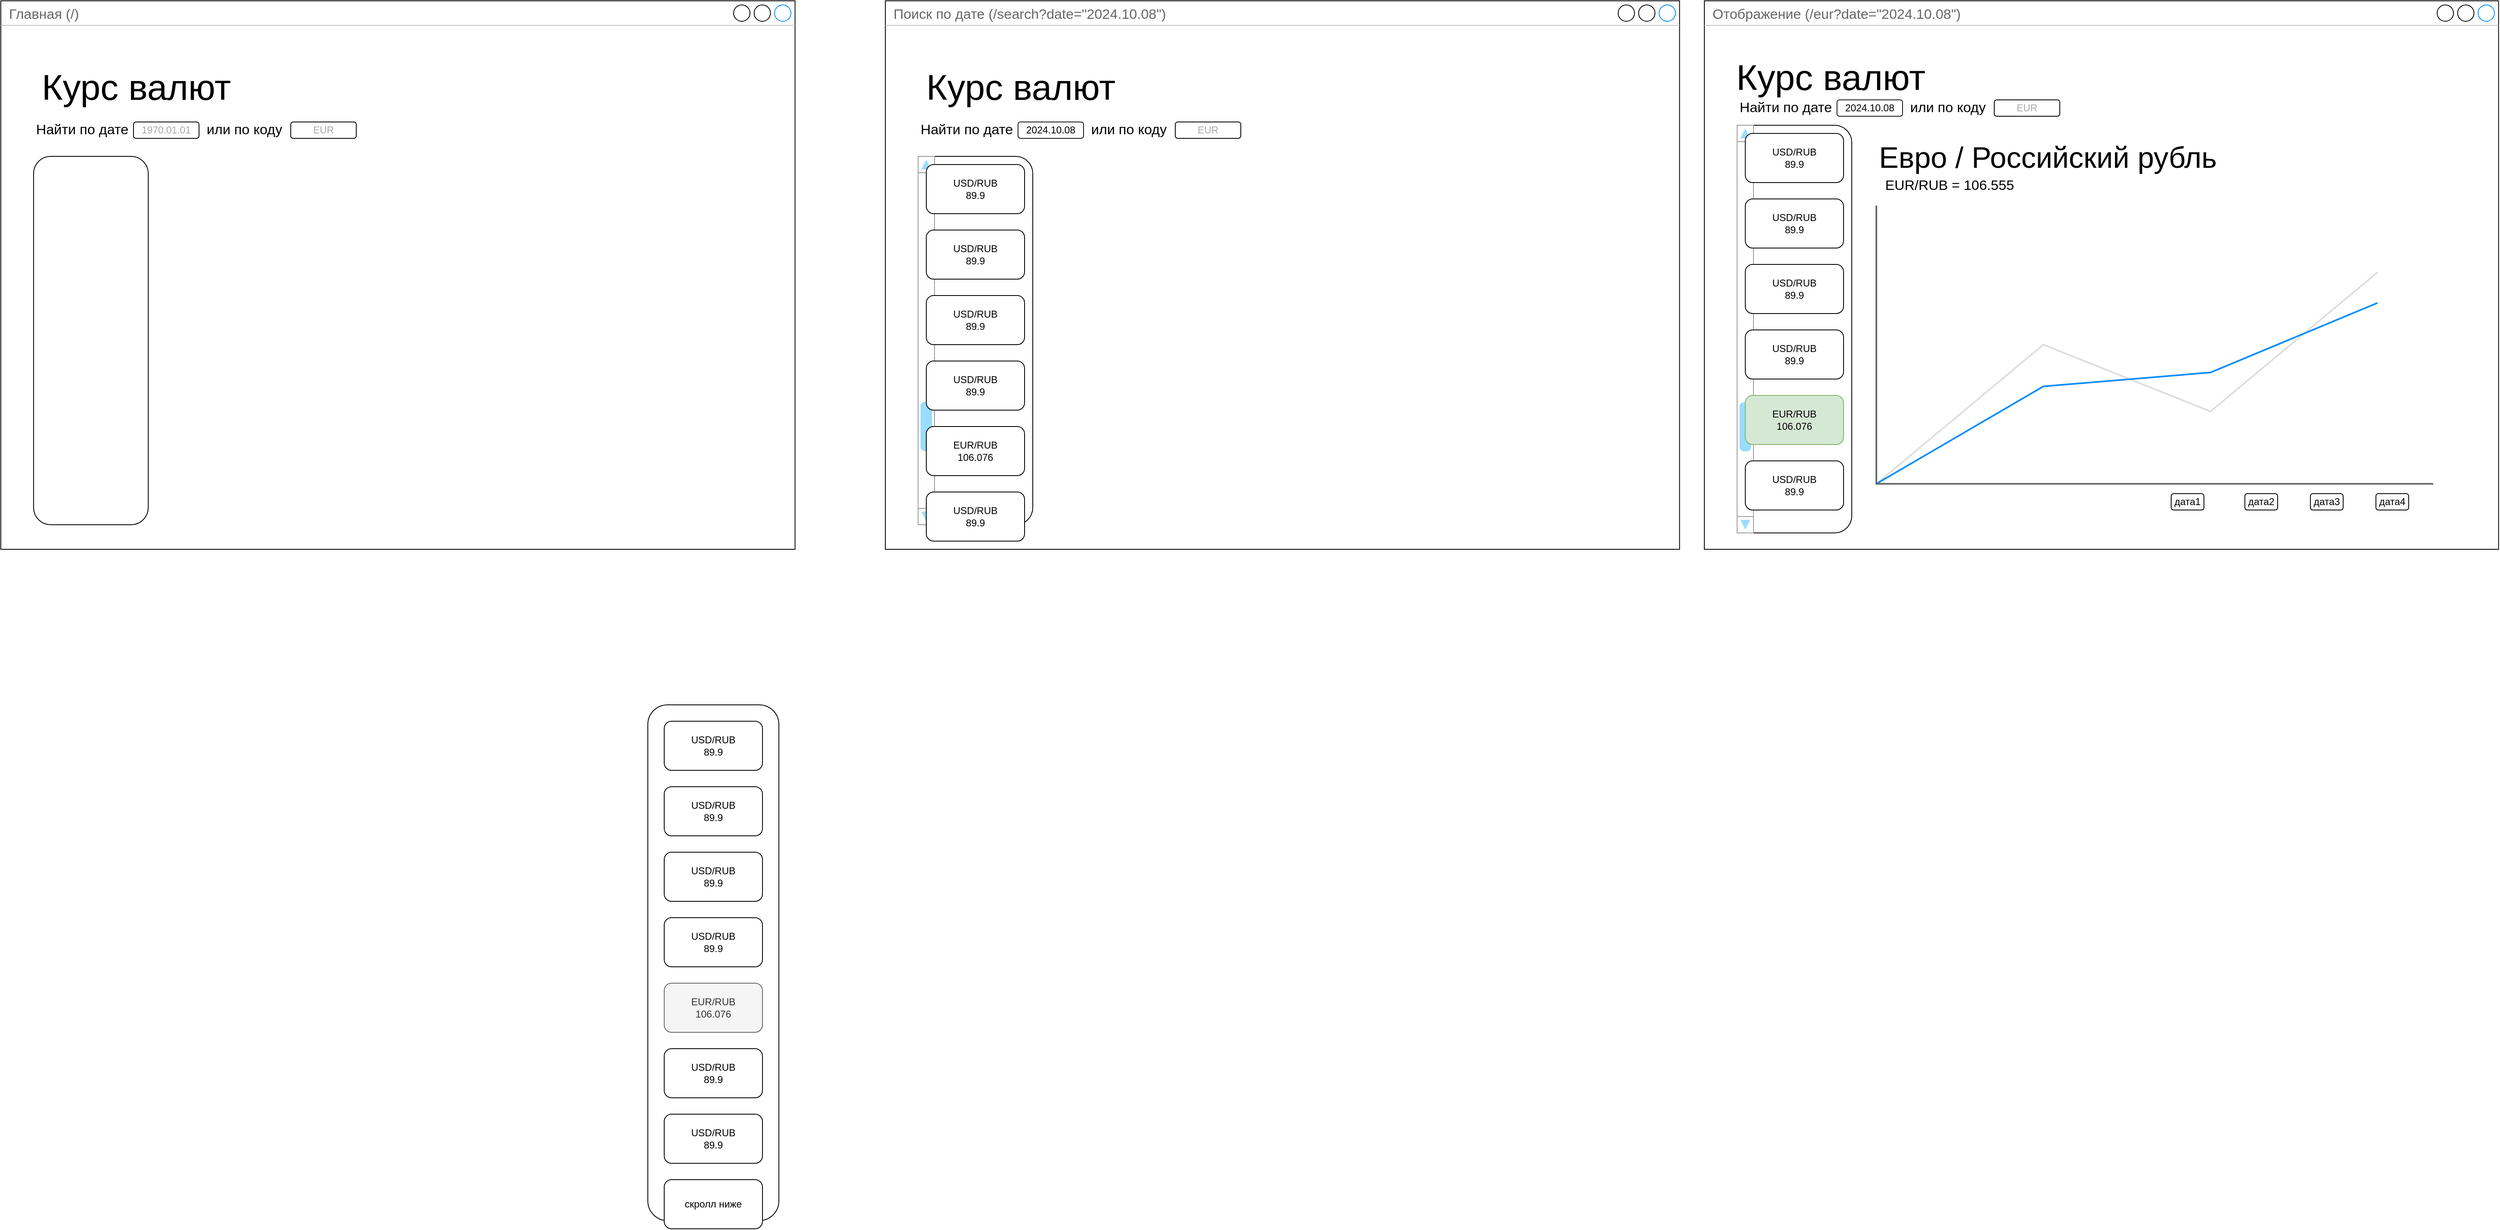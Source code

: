<mxfile version="24.7.17">
  <diagram name="Page-1" id="2cc2dc42-3aac-f2a9-1cec-7a8b7cbee084">
    <mxGraphModel dx="3187" dy="1858" grid="1" gridSize="10" guides="1" tooltips="1" connect="1" arrows="1" fold="1" page="1" pageScale="1" pageWidth="1100" pageHeight="850" background="none" math="0" shadow="0">
      <root>
        <mxCell id="0" />
        <mxCell id="1" parent="0" />
        <mxCell id="kEUkBG7BpFwua_Kbx91v-36" value="Поиск по дате (/search?date=&quot;2024.10.08&quot;)" style="strokeWidth=1;shadow=0;dashed=0;align=center;html=1;shape=mxgraph.mockup.containers.window;align=left;verticalAlign=top;spacingLeft=8;strokeColor2=#008cff;strokeColor3=#c4c4c4;fontColor=#666666;mainText=;fontSize=17;labelBackgroundColor=none;whiteSpace=wrap;" vertex="1" parent="1">
          <mxGeometry x="1120" y="40" width="969.74" height="670" as="geometry" />
        </mxCell>
        <mxCell id="kEUkBG7BpFwua_Kbx91v-37" value="&lt;font style=&quot;font-size: 44px;&quot;&gt;Курс валют&lt;/font&gt;" style="text;html=1;align=center;verticalAlign=middle;resizable=0;points=[];autosize=1;strokeColor=none;fillColor=none;" vertex="1" parent="1">
          <mxGeometry x="1160" y="111" width="250" height="70" as="geometry" />
        </mxCell>
        <mxCell id="kEUkBG7BpFwua_Kbx91v-50" value="" style="rounded=1;whiteSpace=wrap;html=1;" vertex="1" parent="1">
          <mxGeometry x="830" y="900" width="160" height="630" as="geometry" />
        </mxCell>
        <mxCell id="kEUkBG7BpFwua_Kbx91v-51" value="USD/RUB&lt;br&gt;89.9" style="rounded=1;whiteSpace=wrap;html=1;" vertex="1" parent="1">
          <mxGeometry x="850" y="920" width="120" height="60" as="geometry" />
        </mxCell>
        <mxCell id="kEUkBG7BpFwua_Kbx91v-52" value="USD/RUB&lt;br&gt;89.9" style="rounded=1;whiteSpace=wrap;html=1;" vertex="1" parent="1">
          <mxGeometry x="850" y="1000" width="120" height="60" as="geometry" />
        </mxCell>
        <mxCell id="kEUkBG7BpFwua_Kbx91v-53" value="USD/RUB&lt;br&gt;89.9" style="rounded=1;whiteSpace=wrap;html=1;" vertex="1" parent="1">
          <mxGeometry x="850" y="1080" width="120" height="60" as="geometry" />
        </mxCell>
        <mxCell id="kEUkBG7BpFwua_Kbx91v-54" value="USD/RUB&lt;br&gt;89.9" style="rounded=1;whiteSpace=wrap;html=1;" vertex="1" parent="1">
          <mxGeometry x="850" y="1160" width="120" height="60" as="geometry" />
        </mxCell>
        <mxCell id="kEUkBG7BpFwua_Kbx91v-55" value="EUR/RUB&lt;br&gt;106.076" style="rounded=1;whiteSpace=wrap;html=1;fillColor=#f5f5f5;strokeColor=#666666;fontColor=#333333;" vertex="1" parent="1">
          <mxGeometry x="850" y="1240" width="120" height="60" as="geometry" />
        </mxCell>
        <mxCell id="kEUkBG7BpFwua_Kbx91v-56" value="USD/RUB&lt;br&gt;89.9" style="rounded=1;whiteSpace=wrap;html=1;" vertex="1" parent="1">
          <mxGeometry x="850" y="1320" width="120" height="60" as="geometry" />
        </mxCell>
        <mxCell id="kEUkBG7BpFwua_Kbx91v-57" value="USD/RUB&lt;br&gt;89.9" style="rounded=1;whiteSpace=wrap;html=1;" vertex="1" parent="1">
          <mxGeometry x="850" y="1400" width="120" height="60" as="geometry" />
        </mxCell>
        <mxCell id="kEUkBG7BpFwua_Kbx91v-58" value="скролл ниже" style="rounded=1;whiteSpace=wrap;html=1;" vertex="1" parent="1">
          <mxGeometry x="850" y="1480" width="120" height="60" as="geometry" />
        </mxCell>
        <mxCell id="kEUkBG7BpFwua_Kbx91v-59" value="&lt;font style=&quot;font-size: 17px;&quot;&gt;Найти по дате&lt;/font&gt;" style="text;html=1;align=center;verticalAlign=middle;resizable=0;points=[];autosize=1;strokeColor=none;fillColor=none;" vertex="1" parent="1">
          <mxGeometry x="1149" y="183" width="140" height="30" as="geometry" />
        </mxCell>
        <mxCell id="kEUkBG7BpFwua_Kbx91v-60" value="&lt;font style=&quot;font-size: 17px;&quot;&gt;или по коду&lt;/font&gt;" style="text;html=1;align=center;verticalAlign=middle;resizable=0;points=[];autosize=1;strokeColor=none;fillColor=none;" vertex="1" parent="1">
          <mxGeometry x="1357" y="183" width="120" height="30" as="geometry" />
        </mxCell>
        <mxCell id="kEUkBG7BpFwua_Kbx91v-61" value="&lt;font color=&quot;#a8a8a8&quot;&gt;EUR&lt;/font&gt;" style="rounded=1;whiteSpace=wrap;html=1;" vertex="1" parent="1">
          <mxGeometry x="1474" y="188" width="80" height="20" as="geometry" />
        </mxCell>
        <mxCell id="kEUkBG7BpFwua_Kbx91v-62" value="2024.10.08" style="rounded=1;whiteSpace=wrap;html=1;strokeColor=#141414;" vertex="1" parent="1">
          <mxGeometry x="1282" y="188" width="80" height="20" as="geometry" />
        </mxCell>
        <mxCell id="kEUkBG7BpFwua_Kbx91v-63" value="" style="rounded=1;whiteSpace=wrap;html=1;" vertex="1" parent="1">
          <mxGeometry x="1160" y="230" width="140" height="450" as="geometry" />
        </mxCell>
        <mxCell id="kEUkBG7BpFwua_Kbx91v-65" value="Главная (/)" style="strokeWidth=1;shadow=0;dashed=0;align=center;html=1;shape=mxgraph.mockup.containers.window;align=left;verticalAlign=top;spacingLeft=8;strokeColor2=#008cff;strokeColor3=#c4c4c4;fontColor=#666666;mainText=;fontSize=17;labelBackgroundColor=none;whiteSpace=wrap;" vertex="1" parent="1">
          <mxGeometry x="40" y="40" width="969.74" height="670" as="geometry" />
        </mxCell>
        <mxCell id="kEUkBG7BpFwua_Kbx91v-66" value="&lt;font style=&quot;font-size: 44px;&quot;&gt;Курс валют&lt;/font&gt;" style="text;html=1;align=center;verticalAlign=middle;resizable=0;points=[];autosize=1;strokeColor=none;fillColor=none;" vertex="1" parent="1">
          <mxGeometry x="80" y="111" width="250" height="70" as="geometry" />
        </mxCell>
        <mxCell id="kEUkBG7BpFwua_Kbx91v-67" value="&lt;font style=&quot;font-size: 17px;&quot;&gt;Найти по дате&lt;/font&gt;" style="text;html=1;align=center;verticalAlign=middle;resizable=0;points=[];autosize=1;strokeColor=none;fillColor=none;" vertex="1" parent="1">
          <mxGeometry x="69" y="183" width="140" height="30" as="geometry" />
        </mxCell>
        <mxCell id="kEUkBG7BpFwua_Kbx91v-68" value="&lt;font style=&quot;font-size: 17px;&quot;&gt;или по коду&lt;/font&gt;" style="text;html=1;align=center;verticalAlign=middle;resizable=0;points=[];autosize=1;strokeColor=none;fillColor=none;" vertex="1" parent="1">
          <mxGeometry x="277" y="183" width="120" height="30" as="geometry" />
        </mxCell>
        <mxCell id="kEUkBG7BpFwua_Kbx91v-69" value="&lt;font color=&quot;#a8a8a8&quot;&gt;EUR&lt;/font&gt;" style="rounded=1;whiteSpace=wrap;html=1;" vertex="1" parent="1">
          <mxGeometry x="394" y="188" width="80" height="20" as="geometry" />
        </mxCell>
        <mxCell id="kEUkBG7BpFwua_Kbx91v-70" value="&lt;font color=&quot;#a8a8a8&quot;&gt;1970.01.01&lt;/font&gt;" style="rounded=1;whiteSpace=wrap;html=1;" vertex="1" parent="1">
          <mxGeometry x="202" y="188" width="80" height="20" as="geometry" />
        </mxCell>
        <mxCell id="kEUkBG7BpFwua_Kbx91v-71" value="" style="rounded=1;whiteSpace=wrap;html=1;" vertex="1" parent="1">
          <mxGeometry x="80" y="230" width="140" height="450" as="geometry" />
        </mxCell>
        <mxCell id="kEUkBG7BpFwua_Kbx91v-79" value="" style="verticalLabelPosition=bottom;shadow=0;dashed=0;align=center;html=1;verticalAlign=top;strokeWidth=1;shape=mxgraph.mockup.navigation.scrollBar;strokeColor=#999999;barPos=20;fillColor2=#99ddff;strokeColor2=none;direction=north;" vertex="1" parent="1">
          <mxGeometry x="1160" y="230" width="20" height="450" as="geometry" />
        </mxCell>
        <mxCell id="kEUkBG7BpFwua_Kbx91v-72" value="USD/RUB&lt;br&gt;89.9" style="rounded=1;whiteSpace=wrap;html=1;" vertex="1" parent="1">
          <mxGeometry x="1170" y="240" width="120" height="60" as="geometry" />
        </mxCell>
        <mxCell id="kEUkBG7BpFwua_Kbx91v-73" value="USD/RUB&lt;br&gt;89.9" style="rounded=1;whiteSpace=wrap;html=1;" vertex="1" parent="1">
          <mxGeometry x="1170" y="320" width="120" height="60" as="geometry" />
        </mxCell>
        <mxCell id="kEUkBG7BpFwua_Kbx91v-74" value="USD/RUB&lt;br&gt;89.9" style="rounded=1;whiteSpace=wrap;html=1;" vertex="1" parent="1">
          <mxGeometry x="1170" y="400" width="120" height="60" as="geometry" />
        </mxCell>
        <mxCell id="kEUkBG7BpFwua_Kbx91v-75" value="USD/RUB&lt;br&gt;89.9" style="rounded=1;whiteSpace=wrap;html=1;" vertex="1" parent="1">
          <mxGeometry x="1170" y="480" width="120" height="60" as="geometry" />
        </mxCell>
        <mxCell id="kEUkBG7BpFwua_Kbx91v-76" value="EUR/RUB&lt;br&gt;106.076" style="rounded=1;whiteSpace=wrap;html=1;" vertex="1" parent="1">
          <mxGeometry x="1170" y="560" width="120" height="60" as="geometry" />
        </mxCell>
        <mxCell id="kEUkBG7BpFwua_Kbx91v-77" value="USD/RUB&lt;br&gt;89.9" style="rounded=1;whiteSpace=wrap;html=1;" vertex="1" parent="1">
          <mxGeometry x="1170" y="640" width="120" height="60" as="geometry" />
        </mxCell>
        <mxCell id="kEUkBG7BpFwua_Kbx91v-80" value="Отображение (/eur?date=&quot;2024.10.08&quot;)" style="strokeWidth=1;shadow=0;dashed=0;align=center;html=1;shape=mxgraph.mockup.containers.window;align=left;verticalAlign=top;spacingLeft=8;strokeColor2=#008cff;strokeColor3=#c4c4c4;fontColor=#666666;mainText=;fontSize=17;labelBackgroundColor=none;whiteSpace=wrap;" vertex="1" parent="1">
          <mxGeometry x="2120" y="40" width="969.74" height="670" as="geometry" />
        </mxCell>
        <mxCell id="kEUkBG7BpFwua_Kbx91v-81" value="&lt;font style=&quot;font-size: 44px;&quot;&gt;Курс валют&lt;/font&gt;" style="text;html=1;align=center;verticalAlign=middle;resizable=0;points=[];autosize=1;strokeColor=none;fillColor=none;" vertex="1" parent="1">
          <mxGeometry x="2149" y="99" width="250" height="70" as="geometry" />
        </mxCell>
        <mxCell id="kEUkBG7BpFwua_Kbx91v-82" value="&lt;font style=&quot;font-size: 17px;&quot;&gt;Найти по дате&lt;/font&gt;" style="text;html=1;align=center;verticalAlign=middle;resizable=0;points=[];autosize=1;strokeColor=none;fillColor=none;" vertex="1" parent="1">
          <mxGeometry x="2149" y="156" width="140" height="30" as="geometry" />
        </mxCell>
        <mxCell id="kEUkBG7BpFwua_Kbx91v-83" value="&lt;font style=&quot;font-size: 17px;&quot;&gt;или по коду&lt;/font&gt;" style="text;html=1;align=center;verticalAlign=middle;resizable=0;points=[];autosize=1;strokeColor=none;fillColor=none;" vertex="1" parent="1">
          <mxGeometry x="2357" y="156" width="120" height="30" as="geometry" />
        </mxCell>
        <mxCell id="kEUkBG7BpFwua_Kbx91v-84" value="&lt;font color=&quot;#a8a8a8&quot;&gt;EUR&lt;/font&gt;" style="rounded=1;whiteSpace=wrap;html=1;" vertex="1" parent="1">
          <mxGeometry x="2474" y="161" width="80" height="20" as="geometry" />
        </mxCell>
        <mxCell id="kEUkBG7BpFwua_Kbx91v-85" value="2024.10.08" style="rounded=1;whiteSpace=wrap;html=1;strokeColor=#141414;" vertex="1" parent="1">
          <mxGeometry x="2282" y="161" width="80" height="20" as="geometry" />
        </mxCell>
        <mxCell id="kEUkBG7BpFwua_Kbx91v-86" value="" style="rounded=1;whiteSpace=wrap;html=1;" vertex="1" parent="1">
          <mxGeometry x="2160" y="192" width="140" height="498" as="geometry" />
        </mxCell>
        <mxCell id="kEUkBG7BpFwua_Kbx91v-87" value="" style="verticalLabelPosition=bottom;shadow=0;dashed=0;align=center;html=1;verticalAlign=top;strokeWidth=1;shape=mxgraph.mockup.navigation.scrollBar;strokeColor=#999999;barPos=20;fillColor2=#99ddff;strokeColor2=none;direction=north;" vertex="1" parent="1">
          <mxGeometry x="2160" y="192" width="20" height="498" as="geometry" />
        </mxCell>
        <mxCell id="kEUkBG7BpFwua_Kbx91v-88" value="USD/RUB&lt;br&gt;89.9" style="rounded=1;whiteSpace=wrap;html=1;" vertex="1" parent="1">
          <mxGeometry x="2170" y="202" width="120" height="60" as="geometry" />
        </mxCell>
        <mxCell id="kEUkBG7BpFwua_Kbx91v-89" value="USD/RUB&lt;br&gt;89.9" style="rounded=1;whiteSpace=wrap;html=1;" vertex="1" parent="1">
          <mxGeometry x="2170" y="282" width="120" height="60" as="geometry" />
        </mxCell>
        <mxCell id="kEUkBG7BpFwua_Kbx91v-90" value="USD/RUB&lt;br&gt;89.9" style="rounded=1;whiteSpace=wrap;html=1;" vertex="1" parent="1">
          <mxGeometry x="2170" y="362" width="120" height="60" as="geometry" />
        </mxCell>
        <mxCell id="kEUkBG7BpFwua_Kbx91v-91" value="USD/RUB&lt;br&gt;89.9" style="rounded=1;whiteSpace=wrap;html=1;" vertex="1" parent="1">
          <mxGeometry x="2170" y="442" width="120" height="60" as="geometry" />
        </mxCell>
        <mxCell id="kEUkBG7BpFwua_Kbx91v-92" value="EUR/RUB&lt;br&gt;106.076" style="rounded=1;whiteSpace=wrap;html=1;fillColor=#d5e8d4;strokeColor=#82b366;" vertex="1" parent="1">
          <mxGeometry x="2170" y="522" width="120" height="60" as="geometry" />
        </mxCell>
        <mxCell id="kEUkBG7BpFwua_Kbx91v-93" value="USD/RUB&lt;br&gt;89.9" style="rounded=1;whiteSpace=wrap;html=1;" vertex="1" parent="1">
          <mxGeometry x="2170" y="602" width="120" height="60" as="geometry" />
        </mxCell>
        <mxCell id="kEUkBG7BpFwua_Kbx91v-94" value="&lt;font style=&quot;font-size: 17px;&quot;&gt;EUR/RUB = 106.555&lt;/font&gt;" style="text;html=1;align=center;verticalAlign=middle;resizable=0;points=[];autosize=1;strokeColor=none;fillColor=none;" vertex="1" parent="1">
          <mxGeometry x="2324" y="251" width="190" height="30" as="geometry" />
        </mxCell>
        <mxCell id="kEUkBG7BpFwua_Kbx91v-95" value="&lt;font style=&quot;font-size: 36px;&quot;&gt;Евро / Российский рубль&lt;/font&gt;" style="text;html=1;align=center;verticalAlign=middle;resizable=0;points=[];autosize=1;strokeColor=none;fillColor=none;" vertex="1" parent="1">
          <mxGeometry x="2319" y="201" width="440" height="60" as="geometry" />
        </mxCell>
        <mxCell id="kEUkBG7BpFwua_Kbx91v-96" value="" style="verticalLabelPosition=bottom;shadow=0;dashed=0;align=center;html=1;verticalAlign=top;strokeWidth=1;shape=mxgraph.mockup.graphics.lineChart;strokeColor=none;strokeColor2=#666666;strokeColor3=#008cff;strokeColor4=#dddddd;" vertex="1" parent="1">
          <mxGeometry x="2330" y="290" width="680" height="340" as="geometry" />
        </mxCell>
        <mxCell id="kEUkBG7BpFwua_Kbx91v-97" value="дата1" style="rounded=1;whiteSpace=wrap;html=1;" vertex="1" parent="1">
          <mxGeometry x="2690" y="642" width="40" height="20" as="geometry" />
        </mxCell>
        <mxCell id="kEUkBG7BpFwua_Kbx91v-98" value="дата2" style="rounded=1;whiteSpace=wrap;html=1;" vertex="1" parent="1">
          <mxGeometry x="2780" y="642" width="40" height="20" as="geometry" />
        </mxCell>
        <mxCell id="kEUkBG7BpFwua_Kbx91v-99" value="дата3" style="rounded=1;whiteSpace=wrap;html=1;" vertex="1" parent="1">
          <mxGeometry x="2860" y="642" width="40" height="20" as="geometry" />
        </mxCell>
        <mxCell id="kEUkBG7BpFwua_Kbx91v-100" value="дата4" style="rounded=1;whiteSpace=wrap;html=1;" vertex="1" parent="1">
          <mxGeometry x="2940" y="642" width="40" height="20" as="geometry" />
        </mxCell>
      </root>
    </mxGraphModel>
  </diagram>
</mxfile>
